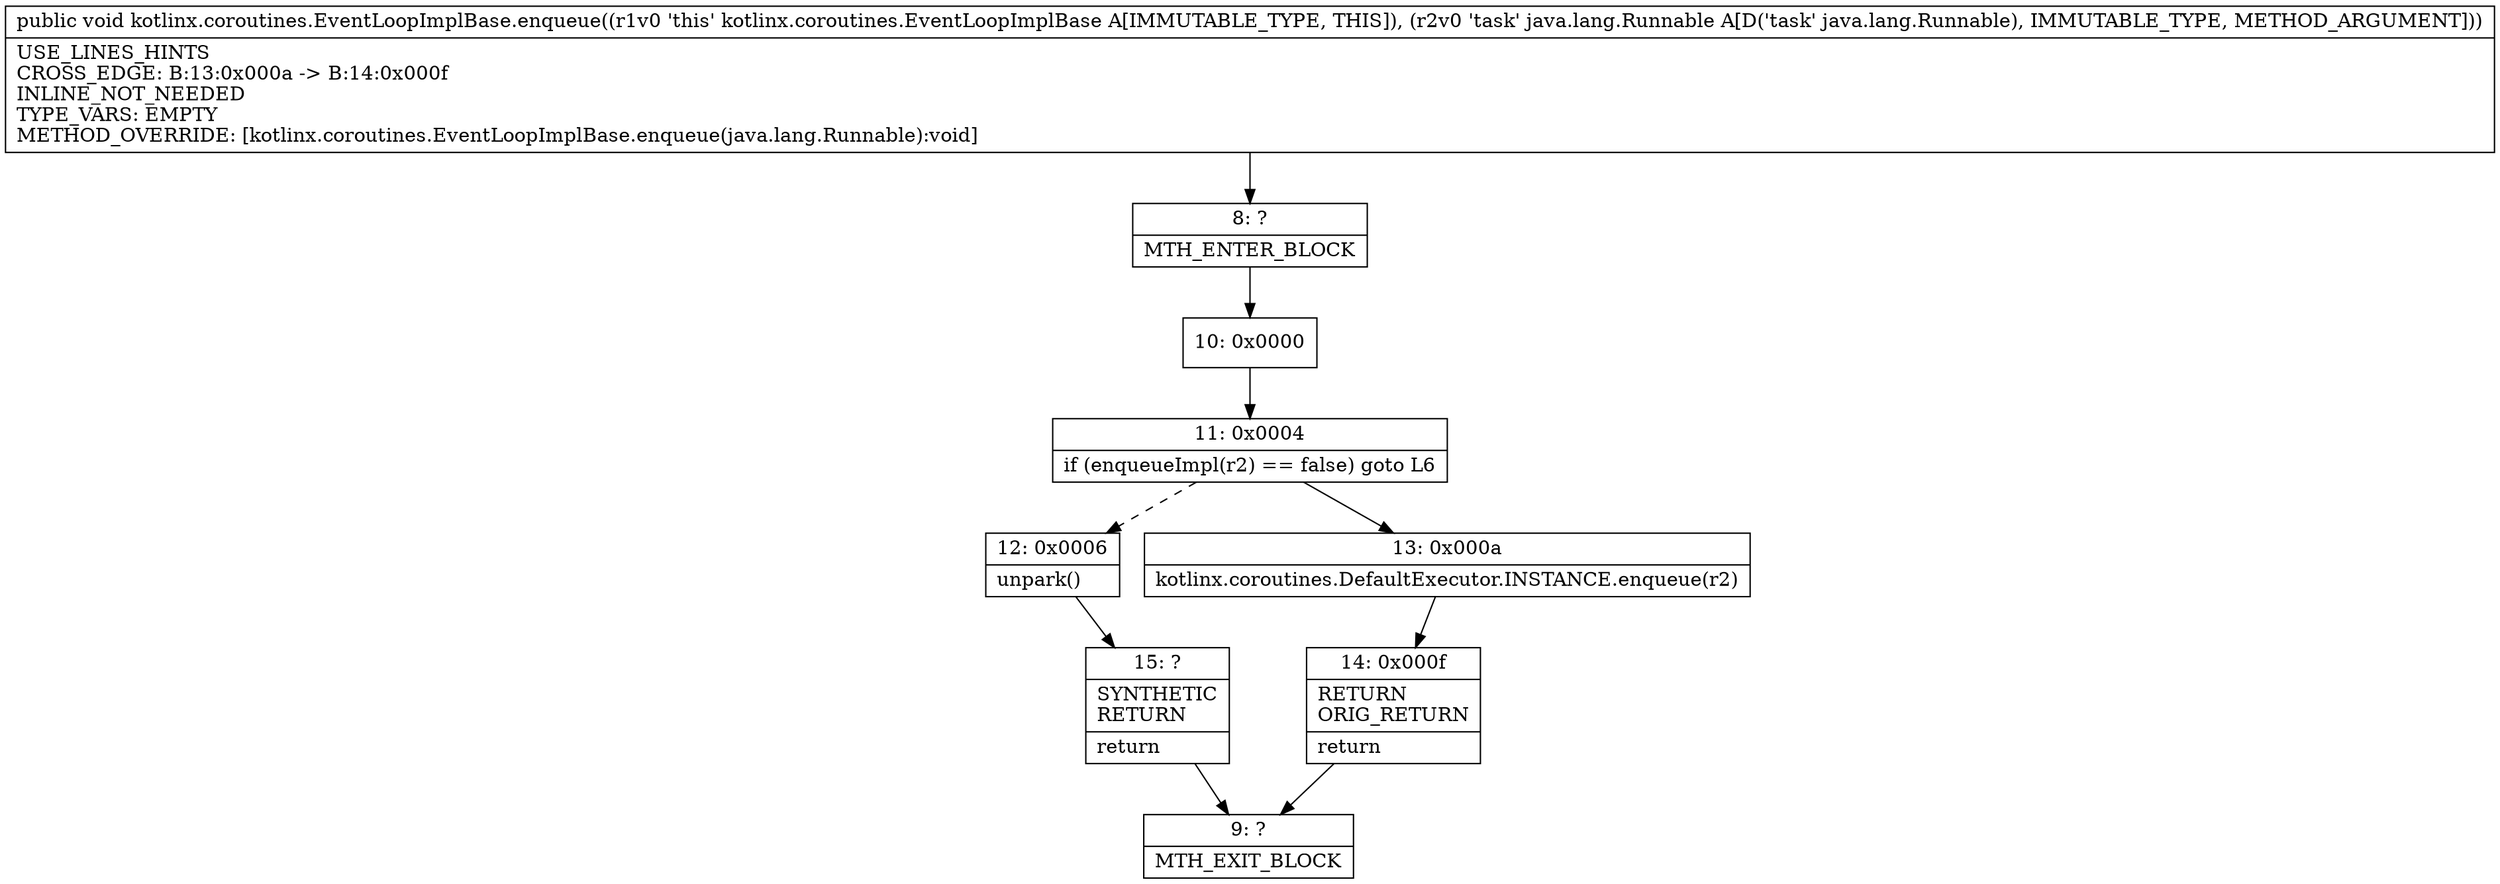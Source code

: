 digraph "CFG forkotlinx.coroutines.EventLoopImplBase.enqueue(Ljava\/lang\/Runnable;)V" {
Node_8 [shape=record,label="{8\:\ ?|MTH_ENTER_BLOCK\l}"];
Node_10 [shape=record,label="{10\:\ 0x0000}"];
Node_11 [shape=record,label="{11\:\ 0x0004|if (enqueueImpl(r2) == false) goto L6\l}"];
Node_12 [shape=record,label="{12\:\ 0x0006|unpark()\l}"];
Node_15 [shape=record,label="{15\:\ ?|SYNTHETIC\lRETURN\l|return\l}"];
Node_9 [shape=record,label="{9\:\ ?|MTH_EXIT_BLOCK\l}"];
Node_13 [shape=record,label="{13\:\ 0x000a|kotlinx.coroutines.DefaultExecutor.INSTANCE.enqueue(r2)\l}"];
Node_14 [shape=record,label="{14\:\ 0x000f|RETURN\lORIG_RETURN\l|return\l}"];
MethodNode[shape=record,label="{public void kotlinx.coroutines.EventLoopImplBase.enqueue((r1v0 'this' kotlinx.coroutines.EventLoopImplBase A[IMMUTABLE_TYPE, THIS]), (r2v0 'task' java.lang.Runnable A[D('task' java.lang.Runnable), IMMUTABLE_TYPE, METHOD_ARGUMENT]))  | USE_LINES_HINTS\lCROSS_EDGE: B:13:0x000a \-\> B:14:0x000f\lINLINE_NOT_NEEDED\lTYPE_VARS: EMPTY\lMETHOD_OVERRIDE: [kotlinx.coroutines.EventLoopImplBase.enqueue(java.lang.Runnable):void]\l}"];
MethodNode -> Node_8;Node_8 -> Node_10;
Node_10 -> Node_11;
Node_11 -> Node_12[style=dashed];
Node_11 -> Node_13;
Node_12 -> Node_15;
Node_15 -> Node_9;
Node_13 -> Node_14;
Node_14 -> Node_9;
}

